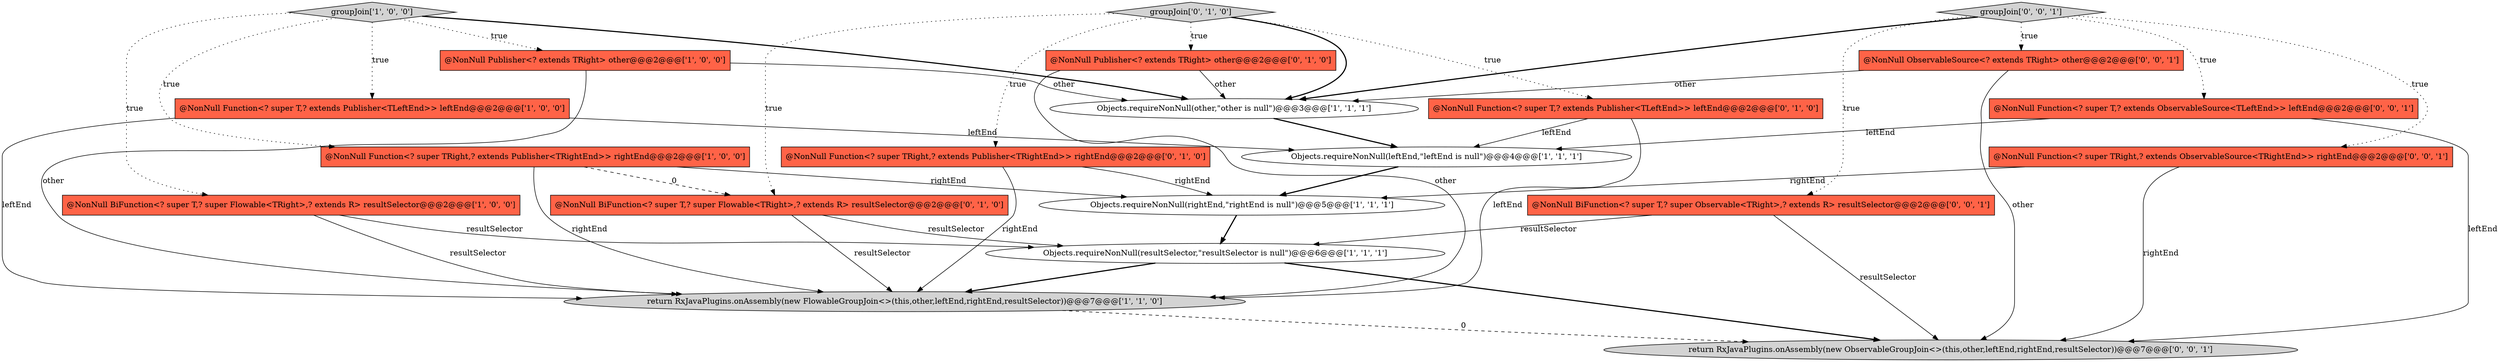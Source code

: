 digraph {
16 [style = filled, label = "@NonNull ObservableSource<? extends TRight> other@@@2@@@['0', '0', '1']", fillcolor = tomato, shape = box image = "AAA0AAABBB3BBB"];
11 [style = filled, label = "@NonNull Function<? super T,? extends Publisher<TLeftEnd>> leftEnd@@@2@@@['0', '1', '0']", fillcolor = tomato, shape = box image = "AAA0AAABBB2BBB"];
20 [style = filled, label = "groupJoin['0', '0', '1']", fillcolor = lightgray, shape = diamond image = "AAA0AAABBB3BBB"];
14 [style = filled, label = "groupJoin['0', '1', '0']", fillcolor = lightgray, shape = diamond image = "AAA0AAABBB2BBB"];
12 [style = filled, label = "@NonNull Function<? super TRight,? extends Publisher<TRightEnd>> rightEnd@@@2@@@['0', '1', '0']", fillcolor = tomato, shape = box image = "AAA0AAABBB2BBB"];
5 [style = filled, label = "@NonNull BiFunction<? super T,? super Flowable<TRight>,? extends R> resultSelector@@@2@@@['1', '0', '0']", fillcolor = tomato, shape = box image = "AAA0AAABBB1BBB"];
8 [style = filled, label = "groupJoin['1', '0', '0']", fillcolor = lightgray, shape = diamond image = "AAA0AAABBB1BBB"];
13 [style = filled, label = "@NonNull BiFunction<? super T,? super Flowable<TRight>,? extends R> resultSelector@@@2@@@['0', '1', '0']", fillcolor = tomato, shape = box image = "AAA1AAABBB2BBB"];
4 [style = filled, label = "Objects.requireNonNull(resultSelector,\"resultSelector is null\")@@@6@@@['1', '1', '1']", fillcolor = white, shape = ellipse image = "AAA0AAABBB1BBB"];
15 [style = filled, label = "return RxJavaPlugins.onAssembly(new ObservableGroupJoin<>(this,other,leftEnd,rightEnd,resultSelector))@@@7@@@['0', '0', '1']", fillcolor = lightgray, shape = ellipse image = "AAA0AAABBB3BBB"];
17 [style = filled, label = "@NonNull Function<? super T,? extends ObservableSource<TLeftEnd>> leftEnd@@@2@@@['0', '0', '1']", fillcolor = tomato, shape = box image = "AAA0AAABBB3BBB"];
0 [style = filled, label = "Objects.requireNonNull(rightEnd,\"rightEnd is null\")@@@5@@@['1', '1', '1']", fillcolor = white, shape = ellipse image = "AAA0AAABBB1BBB"];
6 [style = filled, label = "Objects.requireNonNull(other,\"other is null\")@@@3@@@['1', '1', '1']", fillcolor = white, shape = ellipse image = "AAA0AAABBB1BBB"];
3 [style = filled, label = "Objects.requireNonNull(leftEnd,\"leftEnd is null\")@@@4@@@['1', '1', '1']", fillcolor = white, shape = ellipse image = "AAA0AAABBB1BBB"];
2 [style = filled, label = "return RxJavaPlugins.onAssembly(new FlowableGroupJoin<>(this,other,leftEnd,rightEnd,resultSelector))@@@7@@@['1', '1', '0']", fillcolor = lightgray, shape = ellipse image = "AAA0AAABBB1BBB"];
19 [style = filled, label = "@NonNull Function<? super TRight,? extends ObservableSource<TRightEnd>> rightEnd@@@2@@@['0', '0', '1']", fillcolor = tomato, shape = box image = "AAA0AAABBB3BBB"];
1 [style = filled, label = "@NonNull Publisher<? extends TRight> other@@@2@@@['1', '0', '0']", fillcolor = tomato, shape = box image = "AAA0AAABBB1BBB"];
9 [style = filled, label = "@NonNull Function<? super TRight,? extends Publisher<TRightEnd>> rightEnd@@@2@@@['1', '0', '0']", fillcolor = tomato, shape = box image = "AAA1AAABBB1BBB"];
10 [style = filled, label = "@NonNull Publisher<? extends TRight> other@@@2@@@['0', '1', '0']", fillcolor = tomato, shape = box image = "AAA0AAABBB2BBB"];
18 [style = filled, label = "@NonNull BiFunction<? super T,? super Observable<TRight>,? extends R> resultSelector@@@2@@@['0', '0', '1']", fillcolor = tomato, shape = box image = "AAA0AAABBB3BBB"];
7 [style = filled, label = "@NonNull Function<? super T,? extends Publisher<TLeftEnd>> leftEnd@@@2@@@['1', '0', '0']", fillcolor = tomato, shape = box image = "AAA0AAABBB1BBB"];
13->4 [style = solid, label="resultSelector"];
17->3 [style = solid, label="leftEnd"];
18->15 [style = solid, label="resultSelector"];
6->3 [style = bold, label=""];
13->2 [style = solid, label="resultSelector"];
12->0 [style = solid, label="rightEnd"];
19->0 [style = solid, label="rightEnd"];
1->2 [style = solid, label="other"];
14->12 [style = dotted, label="true"];
11->2 [style = solid, label="leftEnd"];
12->2 [style = solid, label="rightEnd"];
20->17 [style = dotted, label="true"];
4->15 [style = bold, label=""];
16->6 [style = solid, label="other"];
10->6 [style = solid, label="other"];
8->7 [style = dotted, label="true"];
1->6 [style = solid, label="other"];
8->6 [style = bold, label=""];
4->2 [style = bold, label=""];
20->6 [style = bold, label=""];
10->2 [style = solid, label="other"];
7->2 [style = solid, label="leftEnd"];
14->10 [style = dotted, label="true"];
16->15 [style = solid, label="other"];
3->0 [style = bold, label=""];
14->13 [style = dotted, label="true"];
2->15 [style = dashed, label="0"];
8->1 [style = dotted, label="true"];
5->4 [style = solid, label="resultSelector"];
19->15 [style = solid, label="rightEnd"];
8->5 [style = dotted, label="true"];
0->4 [style = bold, label=""];
9->2 [style = solid, label="rightEnd"];
5->2 [style = solid, label="resultSelector"];
9->13 [style = dashed, label="0"];
20->18 [style = dotted, label="true"];
14->11 [style = dotted, label="true"];
20->19 [style = dotted, label="true"];
17->15 [style = solid, label="leftEnd"];
8->9 [style = dotted, label="true"];
11->3 [style = solid, label="leftEnd"];
18->4 [style = solid, label="resultSelector"];
7->3 [style = solid, label="leftEnd"];
14->6 [style = bold, label=""];
20->16 [style = dotted, label="true"];
9->0 [style = solid, label="rightEnd"];
}
